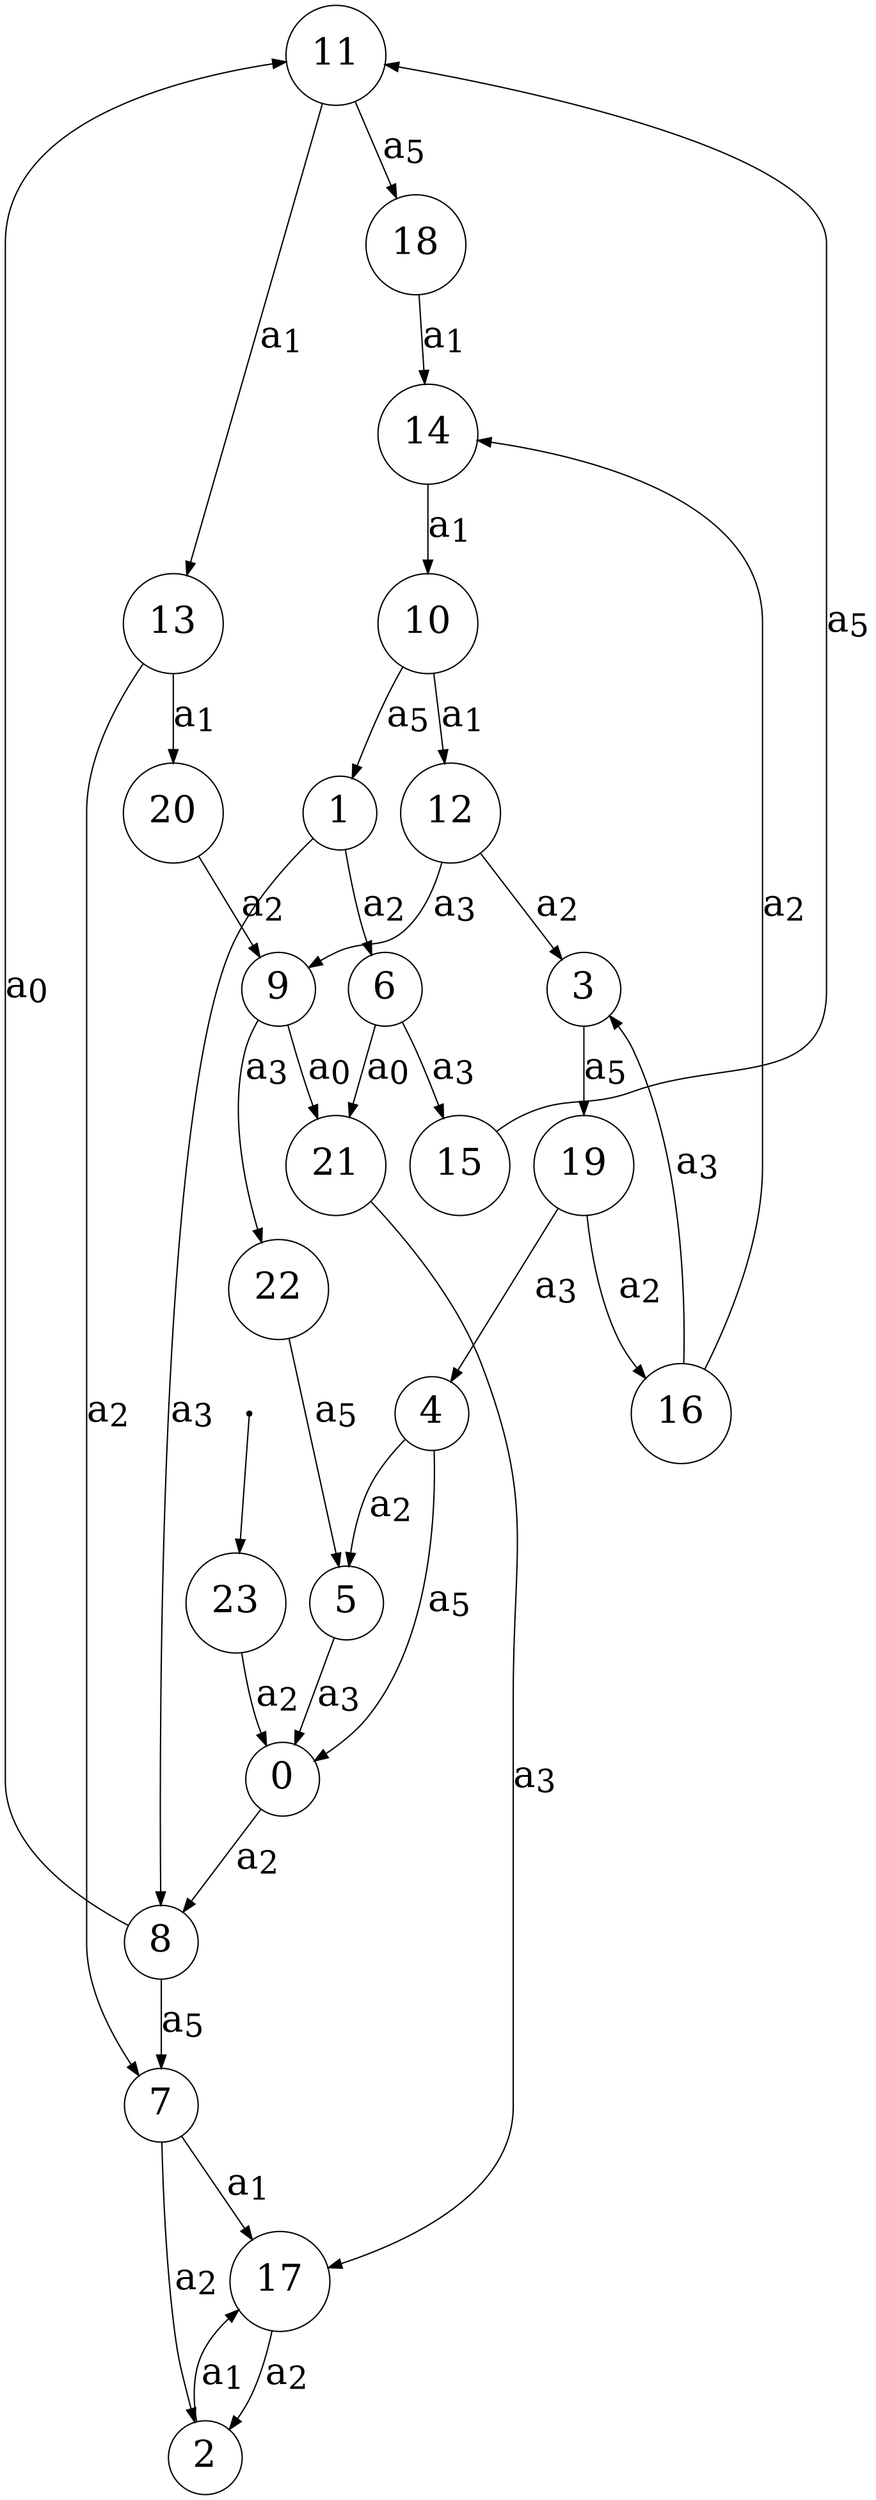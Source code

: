 digraph G {
"n0"[label= <11> shape=circle color="black" style=wedged fillcolor="white" style=filled fontsize="28"];
"n1"[label= <22> shape=circle color="black" style=wedged fillcolor="white" style=filled fontsize="28"];
"n2"[label= <12> shape=circle color="black" style=wedged fillcolor="white" style=filled fontsize="28"];
"n3"[label= <23> shape=circle color="black" style=wedged fillcolor="white" style=filled fontsize="28"];
"ArbitraryUnusedNameNoWorriesJustGrooving4"[fontSize=1 shape=point];
"n4"[label= <13> shape=circle color="black" style=wedged fillcolor="white" style=filled fontsize="28"];
"n5"[label= <14> shape=circle color="black" style=wedged fillcolor="white" style=filled fontsize="28"];
"n6"[label= <15> shape=circle color="black" style=wedged fillcolor="white" style=filled fontsize="28"];
"n7"[label= <16> shape=circle color="black" style=wedged fillcolor="white" style=filled fontsize="28"];
"n8"[label= <17> shape=circle color="black" style=wedged fillcolor="white" style=filled fontsize="28"];
"n9"[label= <18> shape=circle color="black" style=wedged fillcolor="white" style=filled fontsize="28"];
"n10"[label= <19> shape=circle color="black" style=wedged fillcolor="white" style=filled fontsize="28"];
"n11"[label= <0> shape=circle color="black" style=wedged fillcolor="white" style=filled fontsize="28"];
"n12"[label= <1> shape=circle color="black" style=wedged fillcolor="white" style=filled fontsize="28"];
"n13"[label= <2> shape=circle color="black" style=wedged fillcolor="white" style=filled fontsize="28"];
"n14"[label= <3> shape=circle color="black" style=wedged fillcolor="white" style=filled fontsize="28"];
"n15"[label= <4> shape=circle color="black" style=wedged fillcolor="white" style=filled fontsize="28"];
"n16"[label= <5> shape=circle color="black" style=wedged fillcolor="white" style=filled fontsize="28"];
"n17"[label= <6> shape=circle color="black" style=wedged fillcolor="white" style=filled fontsize="28"];
"n18"[label= <7> shape=circle color="black" style=wedged fillcolor="white" style=filled fontsize="28"];
"n19"[label= <8> shape=circle color="black" style=wedged fillcolor="white" style=filled fontsize="28"];
"n20"[label= <9> shape=circle color="black" style=wedged fillcolor="white" style=filled fontsize="28"];
"n21"[label= <20> shape=circle color="black" style=wedged fillcolor="white" style=filled fontsize="28"];
"n22"[label= <10> shape=circle color="black" style=wedged fillcolor="white" style=filled fontsize="28"];
"n23"[label= <21> shape=circle color="black" style=wedged fillcolor="white" style=filled fontsize="28"];
{"ArbitraryUnusedNameNoWorriesJustGrooving4"}->{"n3"};
{"n0"}->{"n4"}[label = <a<sub>1</sub>> color="black" arrowhead="normal" style="" fontsize="28"];
{"n0"}->{"n9"}[label = <a<sub>5</sub>> color="black" arrowhead="normal" style="" fontsize="28"];
{"n1"}->{"n16"}[label = <a<sub>5</sub>> color="black" arrowhead="normal" style="" fontsize="28"];
{"n2"}->{"n20"}[label = <a<sub>3</sub>> color="black" arrowhead="normal" style="" fontsize="28"];
{"n2"}->{"n14"}[label = <a<sub>2</sub>> color="black" arrowhead="normal" style="" fontsize="28"];
{"n3"}->{"n11"}[label = <a<sub>2</sub>> color="black" arrowhead="normal" style="" fontsize="28"];
{"n4"}->{"n18"}[label = <a<sub>2</sub>> color="black" arrowhead="normal" style="" fontsize="28"];
{"n4"}->{"n21"}[label = <a<sub>1</sub>> color="black" arrowhead="normal" style="" fontsize="28"];
{"n5"}->{"n22"}[label = <a<sub>1</sub>> color="black" arrowhead="normal" style="" fontsize="28"];
{"n6"}->{"n0"}[label = <a<sub>5</sub>> color="black" arrowhead="normal" style="" fontsize="28"];
{"n7"}->{"n5"}[label = <a<sub>2</sub>> color="black" arrowhead="normal" style="" fontsize="28"];
{"n7"}->{"n14"}[label = <a<sub>3</sub>> color="black" arrowhead="normal" style="" fontsize="28"];
{"n8"}->{"n13"}[label = <a<sub>2</sub>> color="black" arrowhead="normal" style="" fontsize="28"];
{"n9"}->{"n5"}[label = <a<sub>1</sub>> color="black" arrowhead="normal" style="" fontsize="28"];
{"n10"}->{"n15"}[label = <a<sub>3</sub>> color="black" arrowhead="normal" style="" fontsize="28"];
{"n10"}->{"n7"}[label = <a<sub>2</sub>> color="black" arrowhead="normal" style="" fontsize="28"];
{"n11"}->{"n19"}[label = <a<sub>2</sub>> color="black" arrowhead="normal" style="" fontsize="28"];
{"n12"}->{"n19"}[label = <a<sub>3</sub>> color="black" arrowhead="normal" style="" fontsize="28"];
{"n12"}->{"n17"}[label = <a<sub>2</sub>> color="black" arrowhead="normal" style="" fontsize="28"];
{"n13"}->{"n8"}[label = <a<sub>1</sub>> color="black" arrowhead="normal" style="" fontsize="28"];
{"n14"}->{"n10"}[label = <a<sub>5</sub>> color="black" arrowhead="normal" style="" fontsize="28"];
{"n15"}->{"n11"}[label = <a<sub>5</sub>> color="black" arrowhead="normal" style="" fontsize="28"];
{"n15"}->{"n16"}[label = <a<sub>2</sub>> color="black" arrowhead="normal" style="" fontsize="28"];
{"n16"}->{"n11"}[label = <a<sub>3</sub>> color="black" arrowhead="normal" style="" fontsize="28"];
{"n17"}->{"n6"}[label = <a<sub>3</sub>> color="black" arrowhead="normal" style="" fontsize="28"];
{"n17"}->{"n23"}[label = <a<sub>0</sub>> color="black" arrowhead="normal" style="" fontsize="28"];
{"n18"}->{"n8"}[label = <a<sub>1</sub>> color="black" arrowhead="normal" style="" fontsize="28"];
{"n18"}->{"n13"}[label = <a<sub>2</sub>> color="black" arrowhead="normal" style="" fontsize="28"];
{"n19"}->{"n0"}[label = <a<sub>0</sub>> color="black" arrowhead="normal" style="" fontsize="28"];
{"n19"}->{"n18"}[label = <a<sub>5</sub>> color="black" arrowhead="normal" style="" fontsize="28"];
{"n20"}->{"n23"}[label = <a<sub>0</sub>> color="black" arrowhead="normal" style="" fontsize="28"];
{"n20"}->{"n1"}[label = <a<sub>3</sub>> color="black" arrowhead="normal" style="" fontsize="28"];
{"n21"}->{"n20"}[label = <a<sub>2</sub>> color="black" arrowhead="normal" style="" fontsize="28"];
{"n22"}->{"n12"}[label = <a<sub>5</sub>> color="black" arrowhead="normal" style="" fontsize="28"];
{"n22"}->{"n2"}[label = <a<sub>1</sub>> color="black" arrowhead="normal" style="" fontsize="28"];
{"n23"}->{"n8"}[label = <a<sub>3</sub>> color="black" arrowhead="normal" style="" fontsize="28"];
}
